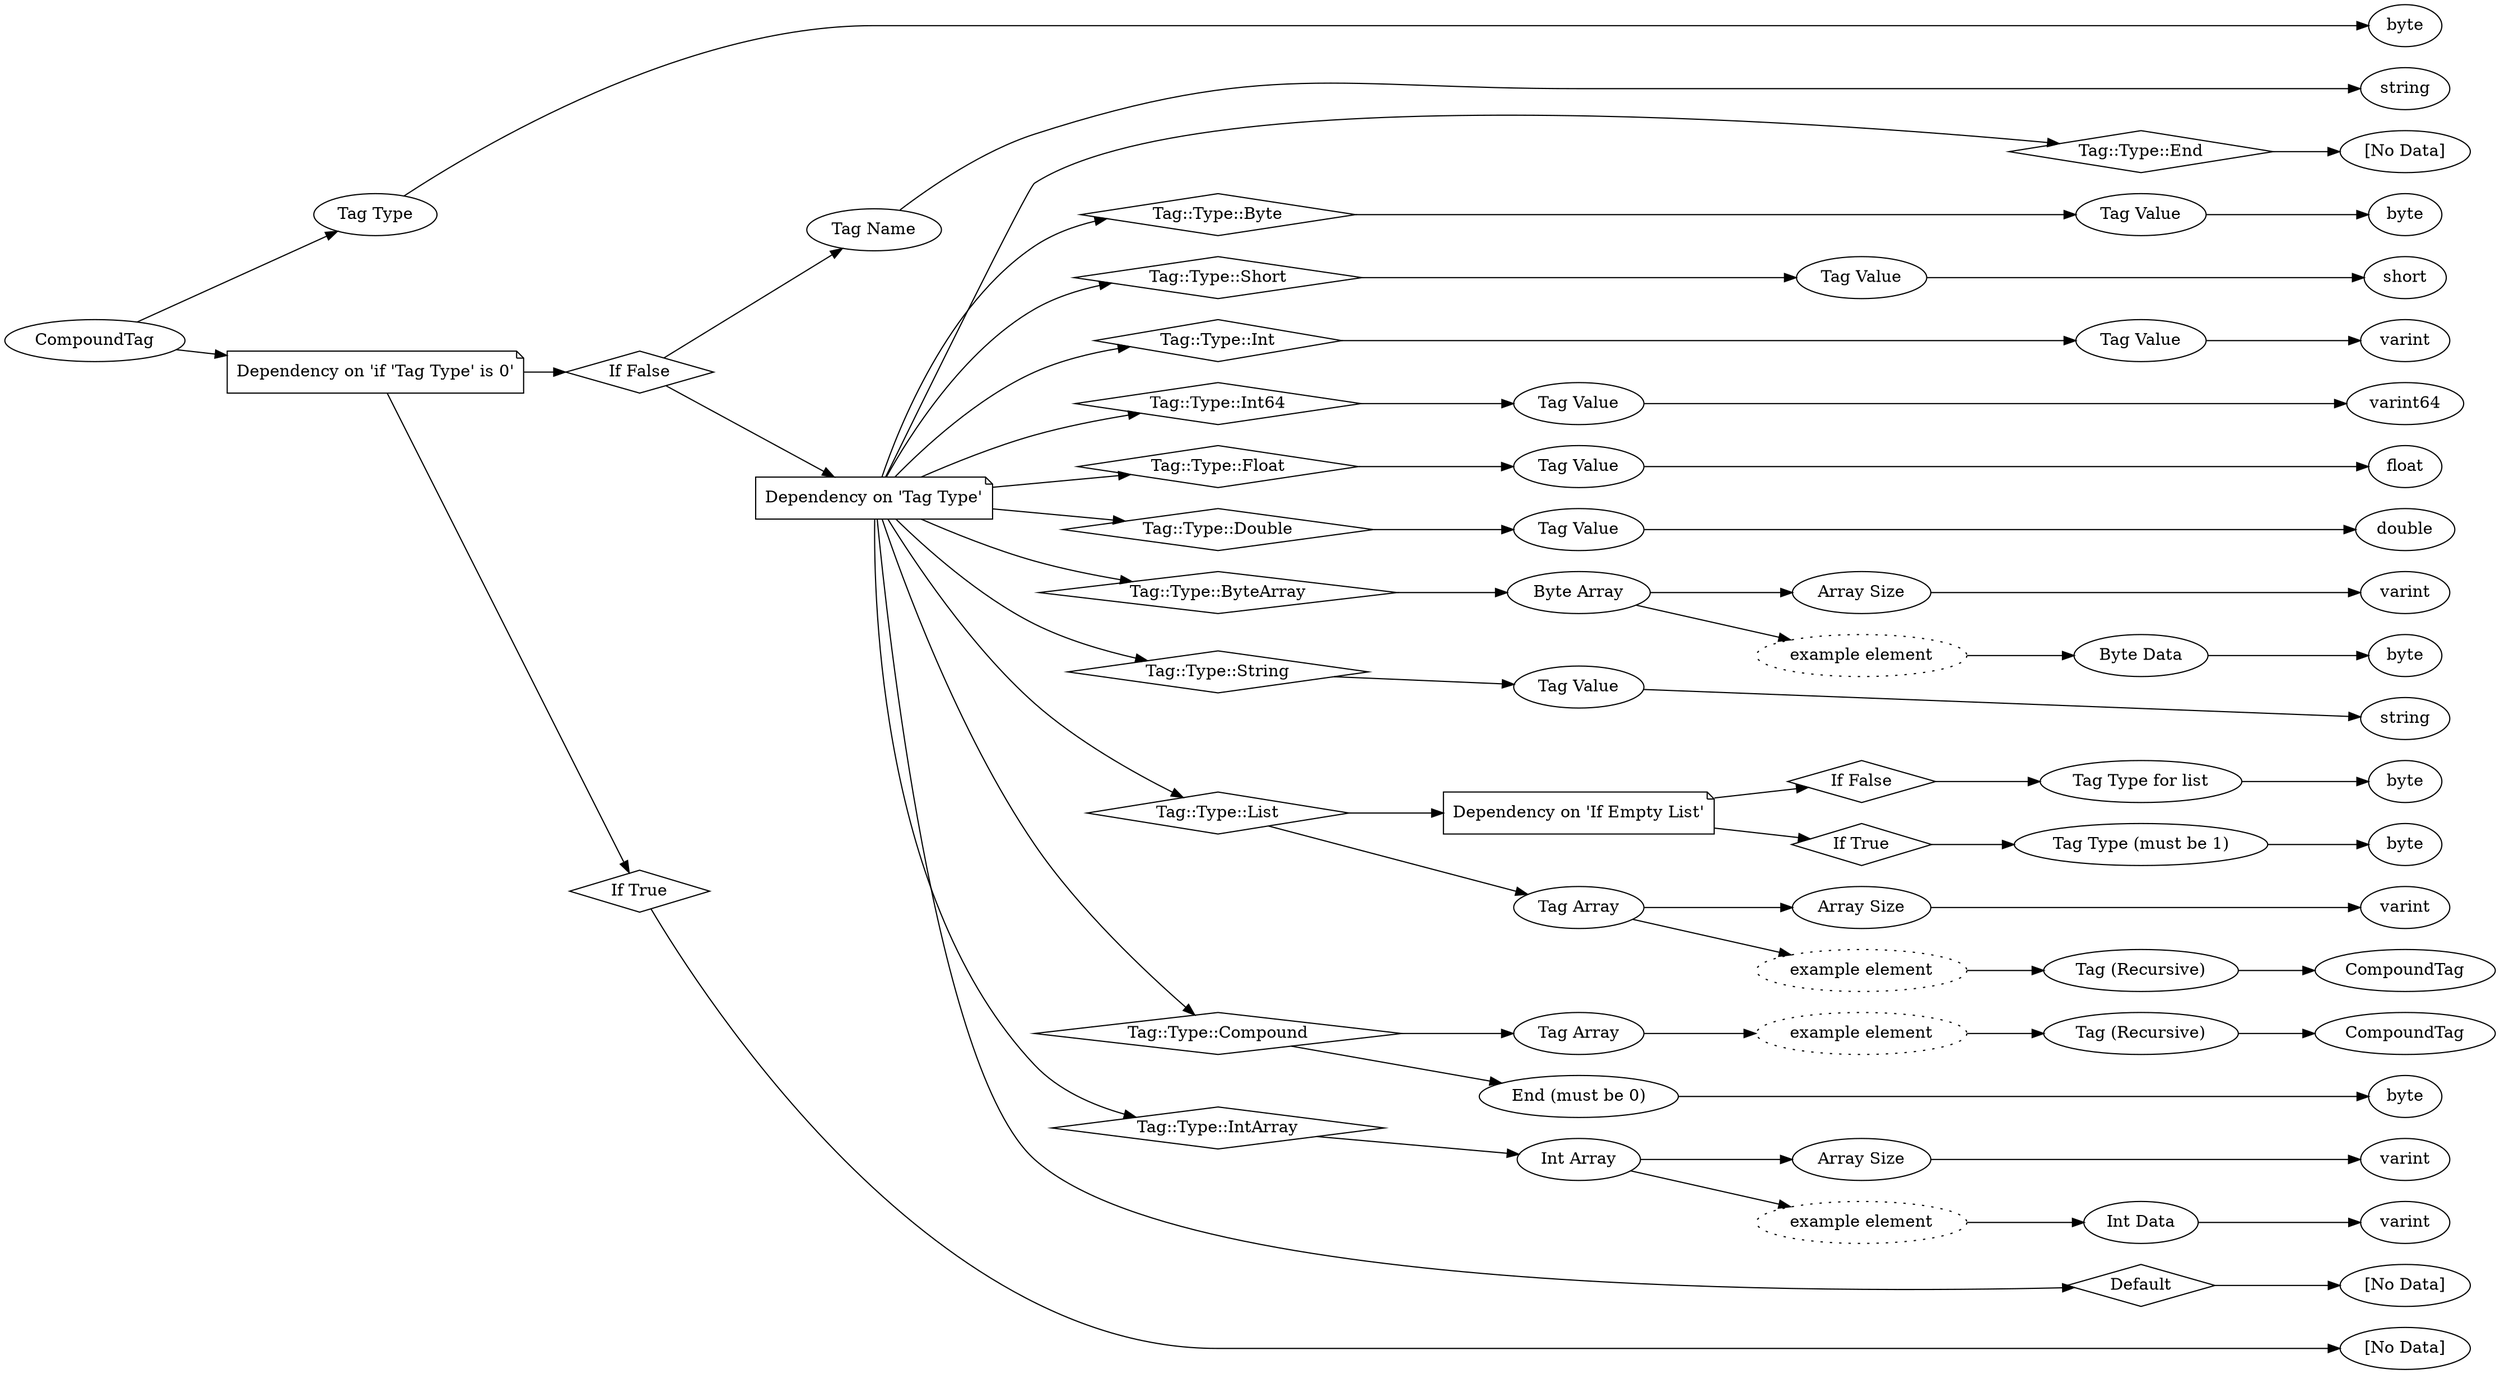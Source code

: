 digraph "CompoundTag" {
rankdir = LR
0
0 -> 1
1 -> 2
0 -> 3
3 -> 4
4 -> 5
5 -> 6
4 -> 7
7 -> 8
8 -> 9
7 -> 10
10 -> 11
11 -> 12
7 -> 13
13 -> 14
14 -> 15
7 -> 16
16 -> 17
17 -> 18
7 -> 19
19 -> 20
20 -> 21
7 -> 22
22 -> 23
23 -> 24
7 -> 25
25 -> 26
26 -> 27
7 -> 28
28 -> 29
29 -> 30
30 -> 31
29 -> 32
32 -> 33
33 -> 34
7 -> 35
35 -> 36
36 -> 37
7 -> 38
38 -> 39
39 -> 40
40 -> 41
41 -> 42
39 -> 43
43 -> 44
44 -> 45
38 -> 46
46 -> 47
47 -> 48
46 -> 49
49 -> 50
50 -> 58
7 -> 59
59 -> 60
60 -> 61
61 -> 62
62 -> 63
59 -> 64
64 -> 65
7 -> 66
66 -> 67
67 -> 68
68 -> 69
67 -> 70
70 -> 71
71 -> 72
7 -> 73
73 -> 74
3 -> 75
75 -> 76

0 [label="CompoundTag",comment="name: \"CompoundTag\", typeName: \"\", id: 0, branchId: 0, recurseId: -1, attributes: 0, notes: \"\""];
1 [label="Tag Type",comment="name: \"Tag Type\", typeName: \"\", id: 1, branchId: 0, recurseId: -1, attributes: 0, notes: \"\""];
2 [label="byte",comment="name: \"byte\", typeName: \"\", id: 2, branchId: 0, recurseId: -1, attributes: 512, notes: \"\""];
3 [label="Dependency on 'if 'Tag Type' is 0'",shape=note,comment="name: \"Dependency on 'if 'Tag Type' is 0'\", typeName: \"\", id: 3, branchId: 0, recurseId: -1, attributes: 2, notes: \"\""];
4 [label="If False",shape=diamond,comment="name: \"If False\", typeName: \"\", id: 4, branchId: 0, recurseId: -1, attributes: 4, notes: \"\""];
5 [label="Tag Name",comment="name: \"Tag Name\", typeName: \"\", id: 5, branchId: 0, recurseId: -1, attributes: 0, notes: \"\""];
6 [label="string",comment="name: \"string\", typeName: \"\", id: 6, branchId: 0, recurseId: -1, attributes: 512, notes: \"\""];
7 [label="Dependency on 'Tag Type'",shape=note,comment="name: \"Dependency on 'Tag Type'\", typeName: \"\", id: 7, branchId: 0, recurseId: -1, attributes: 2, notes: \"\""];
8 [label="Tag::Type::End",shape=diamond,comment="name: \"Tag::Type::End\", typeName: \"\", id: 8, branchId: 0, recurseId: -1, attributes: 4, notes: \"\""];
9 [label="[No Data]",comment="name: \"[No Data]\", typeName: \"\", id: 9, branchId: 0, recurseId: -1, attributes: 512, notes: \"\""];
10 [label="Tag::Type::Byte",shape=diamond,comment="name: \"Tag::Type::Byte\", typeName: \"\", id: 10, branchId: 1, recurseId: -1, attributes: 4, notes: \"\""];
11 [label="Tag Value",comment="name: \"Tag Value\", typeName: \"\", id: 11, branchId: 0, recurseId: -1, attributes: 0, notes: \"\""];
12 [label="byte",comment="name: \"byte\", typeName: \"\", id: 12, branchId: 0, recurseId: -1, attributes: 512, notes: \"\""];
13 [label="Tag::Type::Short",shape=diamond,comment="name: \"Tag::Type::Short\", typeName: \"\", id: 13, branchId: 2, recurseId: -1, attributes: 4, notes: \"\""];
14 [label="Tag Value",comment="name: \"Tag Value\", typeName: \"\", id: 14, branchId: 0, recurseId: -1, attributes: 0, notes: \"\""];
15 [label="short",comment="name: \"short\", typeName: \"\", id: 15, branchId: 0, recurseId: -1, attributes: 512, notes: \"\""];
16 [label="Tag::Type::Int",shape=diamond,comment="name: \"Tag::Type::Int\", typeName: \"\", id: 16, branchId: 3, recurseId: -1, attributes: 4, notes: \"\""];
17 [label="Tag Value",comment="name: \"Tag Value\", typeName: \"\", id: 17, branchId: 0, recurseId: -1, attributes: 0, notes: \"\""];
18 [label="varint",comment="name: \"varint\", typeName: \"\", id: 18, branchId: 0, recurseId: -1, attributes: 512, notes: \"\""];
19 [label="Tag::Type::Int64",shape=diamond,comment="name: \"Tag::Type::Int64\", typeName: \"\", id: 19, branchId: 4, recurseId: -1, attributes: 4, notes: \"\""];
20 [label="Tag Value",comment="name: \"Tag Value\", typeName: \"\", id: 20, branchId: 0, recurseId: -1, attributes: 0, notes: \"\""];
21 [label="varint64",comment="name: \"varint64\", typeName: \"\", id: 21, branchId: 0, recurseId: -1, attributes: 512, notes: \"\""];
22 [label="Tag::Type::Float",shape=diamond,comment="name: \"Tag::Type::Float\", typeName: \"\", id: 22, branchId: 5, recurseId: -1, attributes: 4, notes: \"\""];
23 [label="Tag Value",comment="name: \"Tag Value\", typeName: \"\", id: 23, branchId: 0, recurseId: -1, attributes: 0, notes: \"\""];
24 [label="float",comment="name: \"float\", typeName: \"\", id: 24, branchId: 0, recurseId: -1, attributes: 512, notes: \"\""];
25 [label="Tag::Type::Double",shape=diamond,comment="name: \"Tag::Type::Double\", typeName: \"\", id: 25, branchId: 6, recurseId: -1, attributes: 4, notes: \"\""];
26 [label="Tag Value",comment="name: \"Tag Value\", typeName: \"\", id: 26, branchId: 0, recurseId: -1, attributes: 0, notes: \"\""];
27 [label="double",comment="name: \"double\", typeName: \"\", id: 27, branchId: 0, recurseId: -1, attributes: 512, notes: \"\""];
28 [label="Tag::Type::ByteArray",shape=diamond,comment="name: \"Tag::Type::ByteArray\", typeName: \"\", id: 28, branchId: 7, recurseId: -1, attributes: 4, notes: \"\""];
29 [label="Byte Array",comment="name: \"Byte Array\", typeName: \"\", id: 29, branchId: 0, recurseId: -1, attributes: 8, notes: \"\""];
30 [label="Array Size",comment="name: \"Array Size\", typeName: \"\", id: 30, branchId: 0, recurseId: -1, attributes: 0, notes: \"\""];
31 [label="varint",comment="name: \"varint\", typeName: \"\", id: 31, branchId: 0, recurseId: -1, attributes: 512, notes: \"\""];
32 [label="example element",style=dotted,comment="name: \"example element\", typeName: \"\", id: 32, branchId: 0, recurseId: -1, attributes: 16, notes: \"\""];
33 [label="Byte Data",comment="name: \"Byte Data\", typeName: \"\", id: 33, branchId: 0, recurseId: -1, attributes: 0, notes: \"\""];
34 [label="byte",comment="name: \"byte\", typeName: \"\", id: 34, branchId: 0, recurseId: -1, attributes: 512, notes: \"\""];
35 [label="Tag::Type::String",shape=diamond,comment="name: \"Tag::Type::String\", typeName: \"\", id: 35, branchId: 8, recurseId: -1, attributes: 4, notes: \"\""];
36 [label="Tag Value",comment="name: \"Tag Value\", typeName: \"\", id: 36, branchId: 0, recurseId: -1, attributes: 0, notes: \"\""];
37 [label="string",comment="name: \"string\", typeName: \"\", id: 37, branchId: 0, recurseId: -1, attributes: 512, notes: \"\""];
38 [label="Tag::Type::List",shape=diamond,comment="name: \"Tag::Type::List\", typeName: \"\", id: 38, branchId: 9, recurseId: -1, attributes: 4, notes: \"\""];
39 [label="Dependency on 'If Empty List'",shape=note,comment="name: \"Dependency on 'If Empty List'\", typeName: \"\", id: 39, branchId: 0, recurseId: -1, attributes: 2, notes: \"\""];
40 [label="If False",shape=diamond,comment="name: \"If False\", typeName: \"\", id: 40, branchId: 0, recurseId: -1, attributes: 4, notes: \"\""];
41 [label="Tag Type for list",comment="name: \"Tag Type for list\", typeName: \"\", id: 41, branchId: 0, recurseId: -1, attributes: 0, notes: \"\""];
42 [label="byte",comment="name: \"byte\", typeName: \"\", id: 42, branchId: 0, recurseId: -1, attributes: 512, notes: \"\""];
43 [label="If True",shape=diamond,comment="name: \"If True\", typeName: \"\", id: 43, branchId: 1, recurseId: -1, attributes: 4, notes: \"\""];
44 [label="Tag Type (must be 1)",comment="name: \"Tag Type (must be 1)\", typeName: \"\", id: 44, branchId: 0, recurseId: -1, attributes: 0, notes: \"\""];
45 [label="byte",comment="name: \"byte\", typeName: \"\", id: 45, branchId: 0, recurseId: -1, attributes: 512, notes: \"\""];
46 [label="Tag Array",comment="name: \"Tag Array\", typeName: \"\", id: 46, branchId: 0, recurseId: -1, attributes: 8, notes: \"\""];
47 [label="Array Size",comment="name: \"Array Size\", typeName: \"\", id: 47, branchId: 0, recurseId: -1, attributes: 0, notes: \"\""];
48 [label="varint",comment="name: \"varint\", typeName: \"\", id: 48, branchId: 0, recurseId: -1, attributes: 512, notes: \"\""];
49 [label="example element",style=dotted,comment="name: \"example element\", typeName: \"\", id: 49, branchId: 0, recurseId: -1, attributes: 16, notes: \"\""];
50 [label="Tag (Recursive)",comment="name: \"Tag (Recursive)\", typeName: \"CompoundTag\", id: 50, branchId: 0, recurseId: -1, attributes: 256, notes: \"\""];
58 [label="CompoundTag",comment="name: \"CompoundTag\", typeName: \"\", id: 58, branchId: 0, recurseId: -1, attributes: 512, notes: \"\""];
59 [label="Tag::Type::Compound",shape=diamond,comment="name: \"Tag::Type::Compound\", typeName: \"\", id: 59, branchId: 10, recurseId: -1, attributes: 4, notes: \"\""];
60 [label="Tag Array",comment="name: \"Tag Array\", typeName: \"\", id: 60, branchId: 0, recurseId: -1, attributes: 8, notes: \"\""];
61 [label="example element",style=dotted,comment="name: \"example element\", typeName: \"\", id: 61, branchId: 0, recurseId: -1, attributes: 16, notes: \"\""];
62 [label="Tag (Recursive)",comment="name: \"Tag (Recursive)\", typeName: \"CompoundTag\", id: 62, branchId: 0, recurseId: -1, attributes: 256, notes: \"\""];
63 [label="CompoundTag",comment="name: \"CompoundTag\", typeName: \"\", id: 63, branchId: 0, recurseId: -1, attributes: 512, notes: \"\""];
64 [label="End (must be 0)",comment="name: \"End (must be 0)\", typeName: \"\", id: 64, branchId: 0, recurseId: -1, attributes: 0, notes: \"\""];
65 [label="byte",comment="name: \"byte\", typeName: \"\", id: 65, branchId: 0, recurseId: -1, attributes: 512, notes: \"\""];
66 [label="Tag::Type::IntArray",shape=diamond,comment="name: \"Tag::Type::IntArray\", typeName: \"\", id: 66, branchId: 11, recurseId: -1, attributes: 4, notes: \"\""];
67 [label="Int Array",comment="name: \"Int Array\", typeName: \"\", id: 67, branchId: 0, recurseId: -1, attributes: 8, notes: \"\""];
68 [label="Array Size",comment="name: \"Array Size\", typeName: \"\", id: 68, branchId: 0, recurseId: -1, attributes: 0, notes: \"\""];
69 [label="varint",comment="name: \"varint\", typeName: \"\", id: 69, branchId: 0, recurseId: -1, attributes: 512, notes: \"\""];
70 [label="example element",style=dotted,comment="name: \"example element\", typeName: \"\", id: 70, branchId: 0, recurseId: -1, attributes: 16, notes: \"\""];
71 [label="Int Data",comment="name: \"Int Data\", typeName: \"\", id: 71, branchId: 0, recurseId: -1, attributes: 0, notes: \"\""];
72 [label="varint",comment="name: \"varint\", typeName: \"\", id: 72, branchId: 0, recurseId: -1, attributes: 512, notes: \"\""];
73 [label="Default",shape=diamond,comment="name: \"Default\", typeName: \"\", id: 73, branchId: 12, recurseId: -1, attributes: 4, notes: \"\""];
74 [label="[No Data]",comment="name: \"[No Data]\", typeName: \"\", id: 74, branchId: 0, recurseId: -1, attributes: 512, notes: \"\""];
75 [label="If True",shape=diamond,comment="name: \"If True\", typeName: \"\", id: 75, branchId: 1, recurseId: -1, attributes: 4, notes: \"\""];
76 [label="[No Data]",comment="name: \"[No Data]\", typeName: \"\", id: 76, branchId: 0, recurseId: -1, attributes: 512, notes: \"\""];
{ rank = max;2;6;9;12;15;18;21;24;27;31;34;37;42;45;48;58;63;65;69;72;74;76}

}
